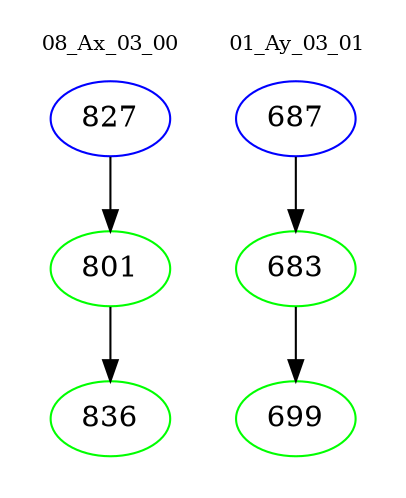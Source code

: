 digraph{
subgraph cluster_0 {
color = white
label = "08_Ax_03_00";
fontsize=10;
T0_827 [label="827", color="blue"]
T0_827 -> T0_801 [color="black"]
T0_801 [label="801", color="green"]
T0_801 -> T0_836 [color="black"]
T0_836 [label="836", color="green"]
}
subgraph cluster_1 {
color = white
label = "01_Ay_03_01";
fontsize=10;
T1_687 [label="687", color="blue"]
T1_687 -> T1_683 [color="black"]
T1_683 [label="683", color="green"]
T1_683 -> T1_699 [color="black"]
T1_699 [label="699", color="green"]
}
}
